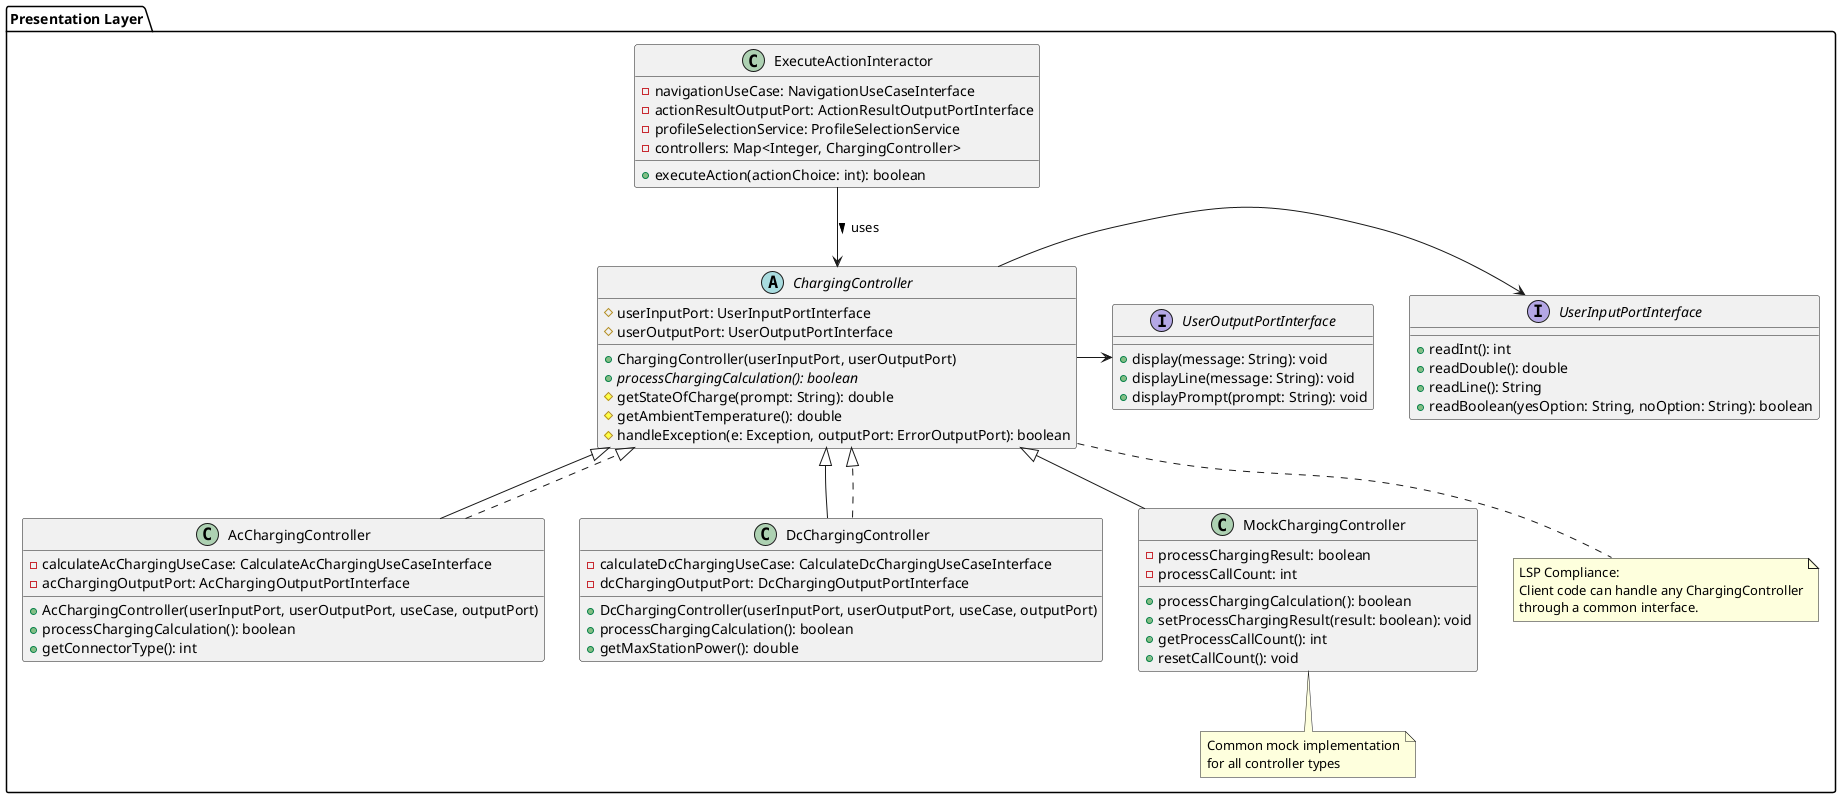 @startuml LSP_refactored

package "Presentation Layer" {
  abstract class ChargingController {
    # userInputPort: UserInputPortInterface
    # userOutputPort: UserOutputPortInterface
    
    + ChargingController(userInputPort, userOutputPort)
    + {abstract} processChargingCalculation(): boolean
    # getStateOfCharge(prompt: String): double
    # getAmbientTemperature(): double
    # handleException(e: Exception, outputPort: ErrorOutputPort): boolean
  }
  
  class AcChargingController extends ChargingController {
    - calculateAcChargingUseCase: CalculateAcChargingUseCaseInterface
    - acChargingOutputPort: AcChargingOutputPortInterface
    
    + AcChargingController(userInputPort, userOutputPort, useCase, outputPort)
    + processChargingCalculation(): boolean
    + getConnectorType(): int
  }
  
  class DcChargingController extends ChargingController {
    - calculateDcChargingUseCase: CalculateDcChargingUseCaseInterface
    - dcChargingOutputPort: DcChargingOutputPortInterface
    
    + DcChargingController(userInputPort, userOutputPort, useCase, outputPort)
    + processChargingCalculation(): boolean
    + getMaxStationPower(): double
  }
  
  class ExecuteActionInteractor {
    - navigationUseCase: NavigationUseCaseInterface
    - actionResultOutputPort: ActionResultOutputPortInterface
    - profileSelectionService: ProfileSelectionService
    - controllers: Map<Integer, ChargingController>
    
    + executeAction(actionChoice: int): boolean
  }
  
  interface UserInputPortInterface {
    + readInt(): int
    + readDouble(): double
    + readLine(): String
    + readBoolean(yesOption: String, noOption: String): boolean
  }
  
  interface UserOutputPortInterface {
    + display(message: String): void
    + displayLine(message: String): void
    + displayPrompt(prompt: String): void
  }
  

  AcChargingController ..|> ChargingController
  DcChargingController ..|> ChargingController
  ChargingController -right-> UserInputPortInterface
  ChargingController -right-> UserOutputPortInterface
  ExecuteActionInteractor -down-> ChargingController : uses >
  
  class MockChargingController extends ChargingController {
    - processChargingResult: boolean
    - processCallCount: int
    
    + processChargingCalculation(): boolean
    + setProcessChargingResult(result: boolean): void
    + getProcessCallCount(): int
    + resetCallCount(): void
  }
  
  note "LSP Compliance:\nClient code can handle any ChargingController\nthrough a common interface." as N1
  ChargingController .. N1
  
  note "Common mock implementation\nfor all controller types" as N2
  MockChargingController .. N2
}

@enduml
